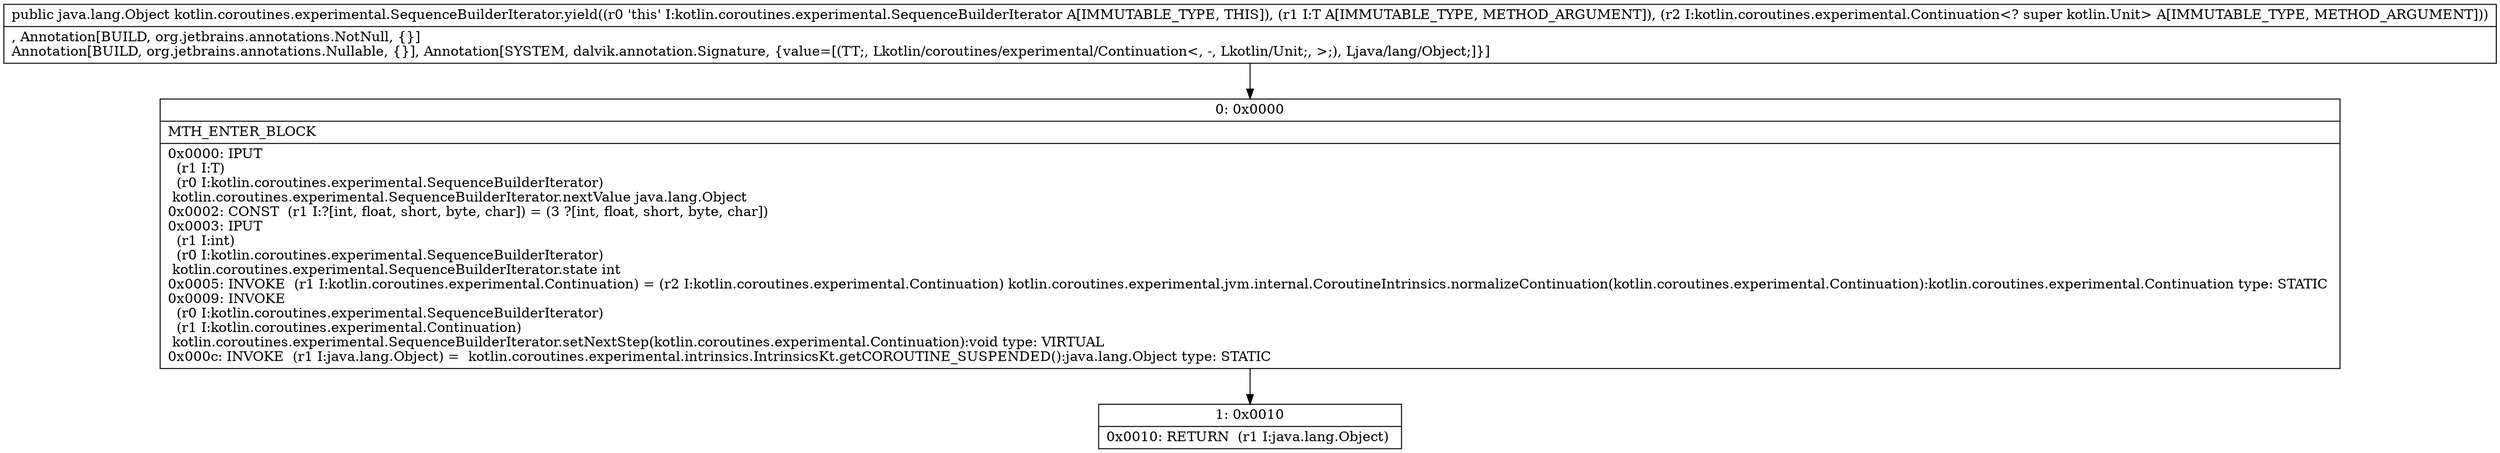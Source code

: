 digraph "CFG forkotlin.coroutines.experimental.SequenceBuilderIterator.yield(Ljava\/lang\/Object;Lkotlin\/coroutines\/experimental\/Continuation;)Ljava\/lang\/Object;" {
Node_0 [shape=record,label="{0\:\ 0x0000|MTH_ENTER_BLOCK\l|0x0000: IPUT  \l  (r1 I:T)\l  (r0 I:kotlin.coroutines.experimental.SequenceBuilderIterator)\l kotlin.coroutines.experimental.SequenceBuilderIterator.nextValue java.lang.Object \l0x0002: CONST  (r1 I:?[int, float, short, byte, char]) = (3 ?[int, float, short, byte, char]) \l0x0003: IPUT  \l  (r1 I:int)\l  (r0 I:kotlin.coroutines.experimental.SequenceBuilderIterator)\l kotlin.coroutines.experimental.SequenceBuilderIterator.state int \l0x0005: INVOKE  (r1 I:kotlin.coroutines.experimental.Continuation) = (r2 I:kotlin.coroutines.experimental.Continuation) kotlin.coroutines.experimental.jvm.internal.CoroutineIntrinsics.normalizeContinuation(kotlin.coroutines.experimental.Continuation):kotlin.coroutines.experimental.Continuation type: STATIC \l0x0009: INVOKE  \l  (r0 I:kotlin.coroutines.experimental.SequenceBuilderIterator)\l  (r1 I:kotlin.coroutines.experimental.Continuation)\l kotlin.coroutines.experimental.SequenceBuilderIterator.setNextStep(kotlin.coroutines.experimental.Continuation):void type: VIRTUAL \l0x000c: INVOKE  (r1 I:java.lang.Object) =  kotlin.coroutines.experimental.intrinsics.IntrinsicsKt.getCOROUTINE_SUSPENDED():java.lang.Object type: STATIC \l}"];
Node_1 [shape=record,label="{1\:\ 0x0010|0x0010: RETURN  (r1 I:java.lang.Object) \l}"];
MethodNode[shape=record,label="{public java.lang.Object kotlin.coroutines.experimental.SequenceBuilderIterator.yield((r0 'this' I:kotlin.coroutines.experimental.SequenceBuilderIterator A[IMMUTABLE_TYPE, THIS]), (r1 I:T A[IMMUTABLE_TYPE, METHOD_ARGUMENT]), (r2 I:kotlin.coroutines.experimental.Continuation\<? super kotlin.Unit\> A[IMMUTABLE_TYPE, METHOD_ARGUMENT]))  | , Annotation[BUILD, org.jetbrains.annotations.NotNull, \{\}]\lAnnotation[BUILD, org.jetbrains.annotations.Nullable, \{\}], Annotation[SYSTEM, dalvik.annotation.Signature, \{value=[(TT;, Lkotlin\/coroutines\/experimental\/Continuation\<, \-, Lkotlin\/Unit;, \>;), Ljava\/lang\/Object;]\}]\l}"];
MethodNode -> Node_0;
Node_0 -> Node_1;
}

